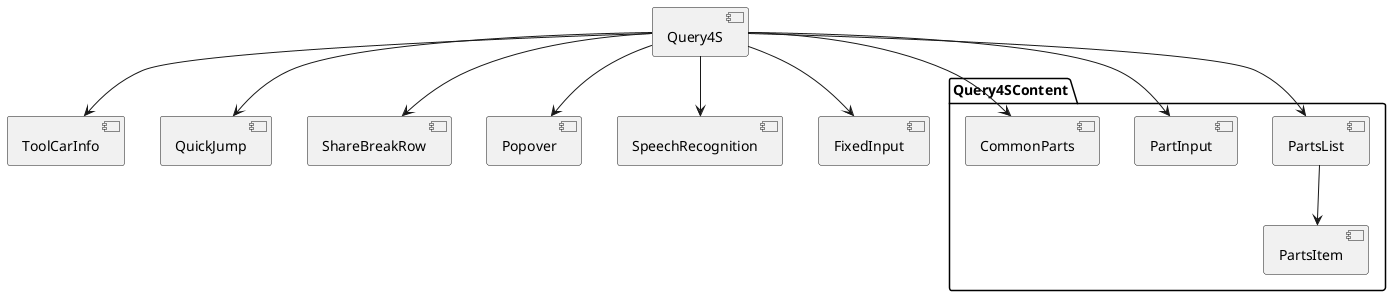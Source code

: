 @startuml
[Query4S] -down-> [ToolCarInfo]
[Query4S] -down-> [QuickJump]
[Query4S] -down-> [ShareBreakRow]
package "Query4SContent" {
  [Query4S] -down-> [PartsList]
  [PartsList] -down-> [PartsItem]
  [Query4S] -down-> [PartInput]
  [Query4S] -down-> [CommonParts]
}
[Query4S] -down-> [Popover]
[Query4S] -down-> [SpeechRecognition]
[Query4S] -down-> [FixedInput]
@enduml